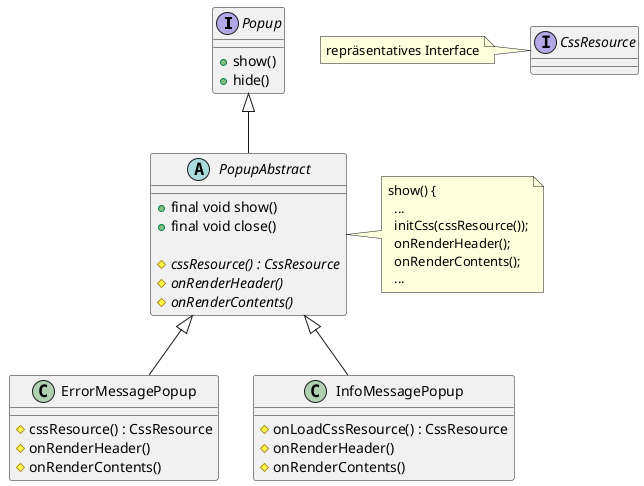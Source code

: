 @startuml

interface Popup {
  + show()
  + hide()
}

Popup <|-- PopupAbstract

PopupAbstract <|-- ErrorMessagePopup
PopupAbstract <|-- InfoMessagePopup

abstract class PopupAbstract {
  + final void show()
  + final void close()

  # {abstract} cssResource() : CssResource
  # {abstract} onRenderHeader()
  # {abstract} onRenderContents()
}
note right of PopupAbstract
  show() {
    ...
    initCss(cssResource());
    onRenderHeader();
    onRenderContents();
    ...
end note

interface CssResource
note left: repräsentatives Interface

class ErrorMessagePopup {
  # cssResource() : CssResource
  # onRenderHeader()
  # onRenderContents()
}

class InfoMessagePopup {
  # onLoadCssResource() : CssResource
  # onRenderHeader()
  # onRenderContents()
}


@enduml